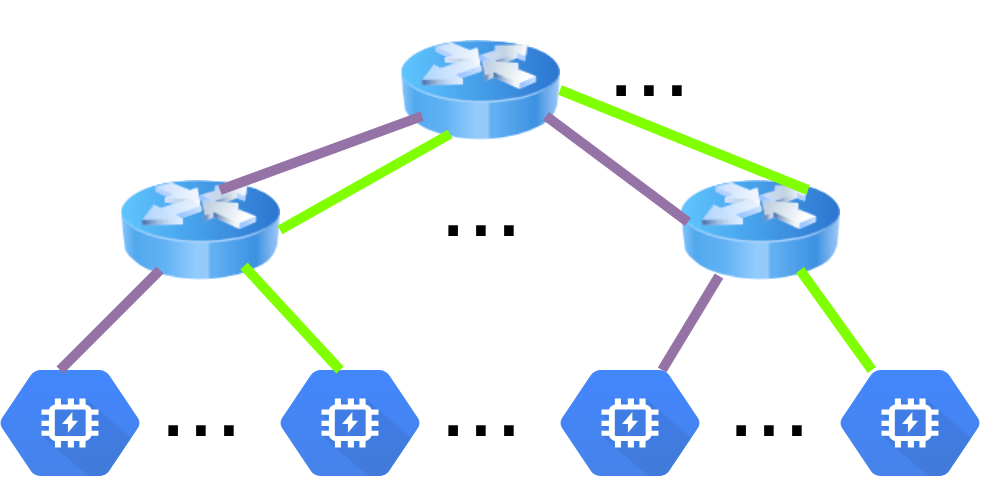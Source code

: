 <mxfile version="13.3.1" type="device"><diagram id="r12kcWeiiAzZAr8zIYzw" name="Page-1"><mxGraphModel dx="946" dy="623" grid="1" gridSize="10" guides="1" tooltips="1" connect="1" arrows="1" fold="1" page="1" pageScale="1" pageWidth="827" pageHeight="1169" math="0" shadow="0"><root><mxCell id="0"/><mxCell id="1" parent="0"/><mxCell id="VbpYdgIV4NpfUdaCLGHd-1" value="" style="shape=mxgraph.gcp.compute.gpu;html=1;fillColor=#4387FD;gradientColor=#4683EA;strokeColor=none;verticalLabelPosition=bottom;verticalAlign=top;align=center;" vertex="1" parent="1"><mxGeometry x="60" y="280" width="70" height="53" as="geometry"/></mxCell><mxCell id="VbpYdgIV4NpfUdaCLGHd-2" value="" style="shape=mxgraph.gcp.compute.gpu;html=1;fillColor=#4387FD;gradientColor=#4683EA;strokeColor=none;verticalLabelPosition=bottom;verticalAlign=top;align=center;" vertex="1" parent="1"><mxGeometry x="200" y="280" width="70" height="53" as="geometry"/></mxCell><mxCell id="VbpYdgIV4NpfUdaCLGHd-4" value="" style="image;html=1;labelBackgroundColor=#ffffff;image=img/lib/clip_art/networking/Router_Icon_128x128.png" vertex="1" parent="1"><mxGeometry x="120" y="170" width="80" height="80" as="geometry"/></mxCell><mxCell id="VbpYdgIV4NpfUdaCLGHd-5" value="" style="image;html=1;labelBackgroundColor=#ffffff;image=img/lib/clip_art/networking/Router_Icon_128x128.png" vertex="1" parent="1"><mxGeometry x="400" y="170" width="80" height="80" as="geometry"/></mxCell><mxCell id="VbpYdgIV4NpfUdaCLGHd-6" value="" style="shape=mxgraph.gcp.compute.gpu;html=1;fillColor=#4387FD;gradientColor=#4683EA;strokeColor=none;verticalLabelPosition=bottom;verticalAlign=top;align=center;" vertex="1" parent="1"><mxGeometry x="340" y="280" width="70" height="53" as="geometry"/></mxCell><mxCell id="VbpYdgIV4NpfUdaCLGHd-7" value="" style="shape=mxgraph.gcp.compute.gpu;html=1;fillColor=#4387FD;gradientColor=#4683EA;strokeColor=none;verticalLabelPosition=bottom;verticalAlign=top;align=center;" vertex="1" parent="1"><mxGeometry x="480" y="280" width="70" height="53" as="geometry"/></mxCell><mxCell id="VbpYdgIV4NpfUdaCLGHd-8" value="" style="image;html=1;labelBackgroundColor=#ffffff;image=img/lib/clip_art/networking/Router_Icon_128x128.png" vertex="1" parent="1"><mxGeometry x="260" y="100" width="80" height="80" as="geometry"/></mxCell><mxCell id="VbpYdgIV4NpfUdaCLGHd-9" value="&lt;font style=&quot;font-size: 50px&quot;&gt;...&lt;/font&gt;" style="text;html=1;align=center;verticalAlign=middle;resizable=0;points=[];autosize=1;" vertex="1" parent="1"><mxGeometry x="130" y="280" width="60" height="30" as="geometry"/></mxCell><mxCell id="VbpYdgIV4NpfUdaCLGHd-10" value="&lt;font style=&quot;font-size: 50px&quot;&gt;...&lt;/font&gt;" style="text;html=1;align=center;verticalAlign=middle;resizable=0;points=[];autosize=1;" vertex="1" parent="1"><mxGeometry x="414" y="280" width="60" height="30" as="geometry"/></mxCell><mxCell id="VbpYdgIV4NpfUdaCLGHd-11" value="&lt;font style=&quot;font-size: 50px&quot;&gt;...&lt;/font&gt;" style="text;html=1;align=center;verticalAlign=middle;resizable=0;points=[];autosize=1;" vertex="1" parent="1"><mxGeometry x="270" y="280" width="60" height="30" as="geometry"/></mxCell><mxCell id="VbpYdgIV4NpfUdaCLGHd-12" value="&lt;font style=&quot;font-size: 50px&quot;&gt;...&lt;/font&gt;" style="text;html=1;align=center;verticalAlign=middle;resizable=0;points=[];autosize=1;" vertex="1" parent="1"><mxGeometry x="270" y="180" width="60" height="30" as="geometry"/></mxCell><mxCell id="VbpYdgIV4NpfUdaCLGHd-13" value="&lt;font style=&quot;font-size: 50px&quot;&gt;...&lt;/font&gt;" style="text;html=1;align=center;verticalAlign=middle;resizable=0;points=[];autosize=1;" vertex="1" parent="1"><mxGeometry x="354" y="110" width="60" height="30" as="geometry"/></mxCell><mxCell id="VbpYdgIV4NpfUdaCLGHd-14" value="" style="endArrow=none;html=1;strokeWidth=5;strokeColor=#9673A6;" edge="1" parent="1"><mxGeometry width="50" height="50" relative="1" as="geometry"><mxPoint x="90" y="280" as="sourcePoint"/><mxPoint x="140" y="230" as="targetPoint"/></mxGeometry></mxCell><mxCell id="VbpYdgIV4NpfUdaCLGHd-17" value="" style="endArrow=none;html=1;strokeWidth=5;strokeColor=#9673A6;entryX=0.138;entryY=0.663;entryDx=0;entryDy=0;entryPerimeter=0;" edge="1" parent="1" target="VbpYdgIV4NpfUdaCLGHd-8"><mxGeometry width="50" height="50" relative="1" as="geometry"><mxPoint x="170" y="190" as="sourcePoint"/><mxPoint x="250" y="150" as="targetPoint"/></mxGeometry></mxCell><mxCell id="VbpYdgIV4NpfUdaCLGHd-20" value="" style="endArrow=none;html=1;strokeWidth=5;strokeColor=#9673A6;entryX=0.05;entryY=0.45;entryDx=0;entryDy=0;entryPerimeter=0;" edge="1" parent="1" target="VbpYdgIV4NpfUdaCLGHd-5"><mxGeometry width="50" height="50" relative="1" as="geometry"><mxPoint x="333" y="153" as="sourcePoint"/><mxPoint x="383" y="103" as="targetPoint"/></mxGeometry></mxCell><mxCell id="VbpYdgIV4NpfUdaCLGHd-21" value="" style="endArrow=none;html=1;strokeWidth=5;strokeColor=#9673A6;entryX=0.05;entryY=0.45;entryDx=0;entryDy=0;entryPerimeter=0;" edge="1" parent="1" source="VbpYdgIV4NpfUdaCLGHd-6"><mxGeometry width="50" height="50" relative="1" as="geometry"><mxPoint x="348.5" y="180" as="sourcePoint"/><mxPoint x="419.5" y="233" as="targetPoint"/></mxGeometry></mxCell><mxCell id="VbpYdgIV4NpfUdaCLGHd-22" value="" style="endArrow=none;html=1;strokeWidth=5;strokeColor=#80FF00;entryX=0.775;entryY=0.725;entryDx=0;entryDy=0;entryPerimeter=0;" edge="1" parent="1" target="VbpYdgIV4NpfUdaCLGHd-4"><mxGeometry width="50" height="50" relative="1" as="geometry"><mxPoint x="230" y="280" as="sourcePoint"/><mxPoint x="220" y="230" as="targetPoint"/></mxGeometry></mxCell><mxCell id="VbpYdgIV4NpfUdaCLGHd-23" value="" style="endArrow=none;html=1;strokeWidth=5;strokeColor=#80FF00;exitX=1;exitY=0.5;exitDx=0;exitDy=0;entryX=0.313;entryY=0.775;entryDx=0;entryDy=0;entryPerimeter=0;" edge="1" parent="1" source="VbpYdgIV4NpfUdaCLGHd-4" target="VbpYdgIV4NpfUdaCLGHd-8"><mxGeometry width="50" height="50" relative="1" as="geometry"><mxPoint x="240" y="290" as="sourcePoint"/><mxPoint x="250" y="200" as="targetPoint"/></mxGeometry></mxCell><mxCell id="VbpYdgIV4NpfUdaCLGHd-24" value="" style="endArrow=none;html=1;strokeWidth=5;strokeColor=#80FF00;exitX=0.8;exitY=0.25;exitDx=0;exitDy=0;entryX=1;entryY=0.5;entryDx=0;entryDy=0;exitPerimeter=0;" edge="1" parent="1" source="VbpYdgIV4NpfUdaCLGHd-5" target="VbpYdgIV4NpfUdaCLGHd-8"><mxGeometry width="50" height="50" relative="1" as="geometry"><mxPoint x="210" y="220" as="sourcePoint"/><mxPoint x="295.04" y="172" as="targetPoint"/></mxGeometry></mxCell><mxCell id="VbpYdgIV4NpfUdaCLGHd-25" value="" style="endArrow=none;html=1;strokeWidth=5;strokeColor=#80FF00;entryX=1;entryY=0.5;entryDx=0;entryDy=0;" edge="1" parent="1" source="VbpYdgIV4NpfUdaCLGHd-7"><mxGeometry width="50" height="50" relative="1" as="geometry"><mxPoint x="584" y="280" as="sourcePoint"/><mxPoint x="460" y="230" as="targetPoint"/></mxGeometry></mxCell></root></mxGraphModel></diagram></mxfile>